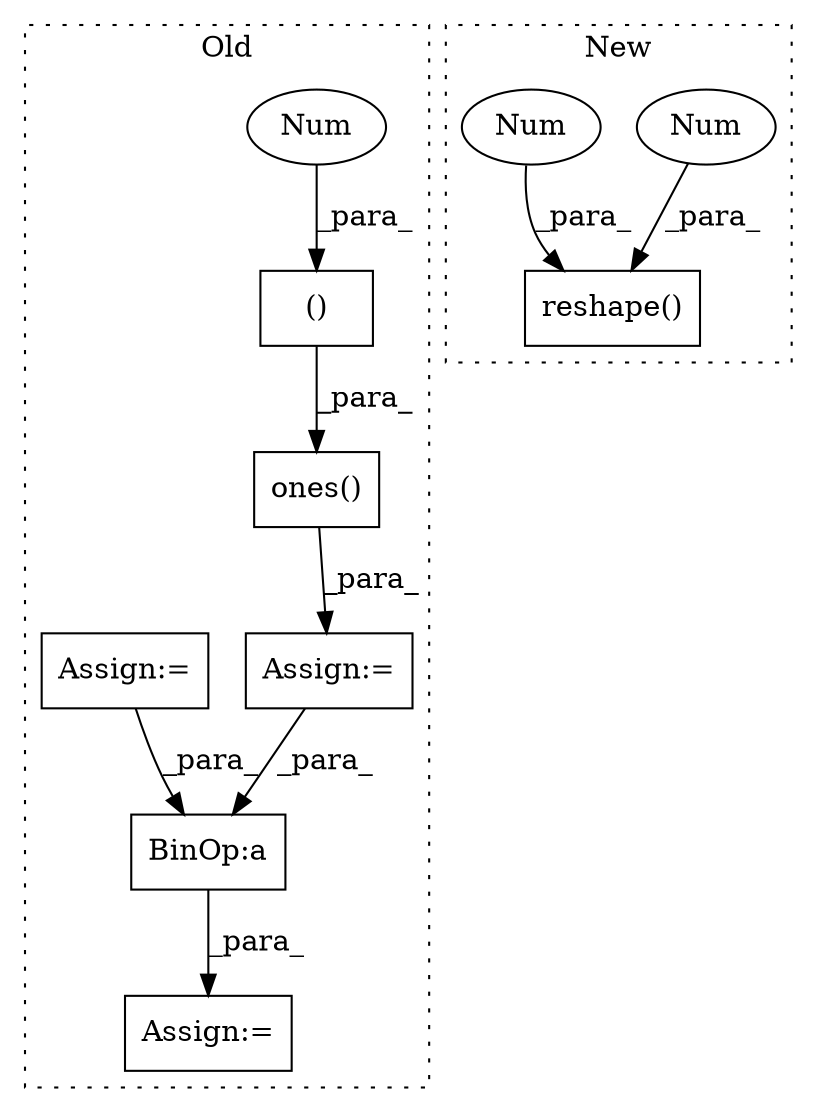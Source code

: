 digraph G {
subgraph cluster0 {
1 [label="ones()" a="75" s="1640,1653" l="9,18" shape="box"];
4 [label="Assign:=" a="68" s="1610" l="3" shape="box"];
5 [label="()" a="54" s="1651" l="0" shape="box"];
6 [label="Num" a="76" s="1650" l="1" shape="ellipse"];
8 [label="BinOp:a" a="82" s="1781" l="29" shape="box"];
9 [label="Assign:=" a="68" s="1774" l="3" shape="box"];
10 [label="Assign:=" a="68" s="1690" l="3" shape="box"];
label = "Old";
style="dotted";
}
subgraph cluster1 {
2 [label="reshape()" a="75" s="713,790" l="69,1" shape="box"];
3 [label="Num" a="76" s="789" l="1" shape="ellipse"];
7 [label="Num" a="76" s="785" l="2" shape="ellipse"];
label = "New";
style="dotted";
}
1 -> 4 [label="_para_"];
3 -> 2 [label="_para_"];
4 -> 8 [label="_para_"];
5 -> 1 [label="_para_"];
6 -> 5 [label="_para_"];
7 -> 2 [label="_para_"];
8 -> 9 [label="_para_"];
10 -> 8 [label="_para_"];
}